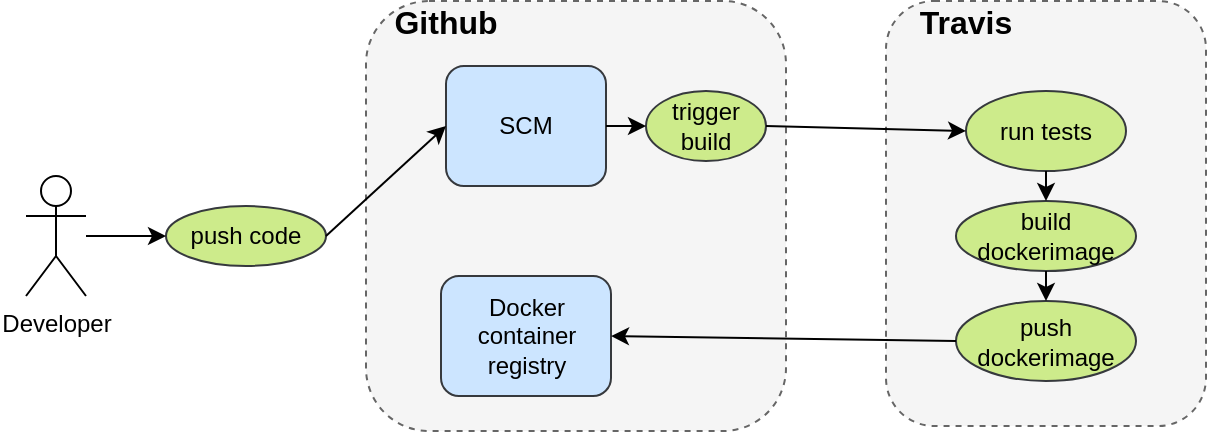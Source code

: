 <mxfile version="14.4.9" type="device"><diagram id="PFdwcSBMrbYXcl_EaHa9" name="Page-1"><mxGraphModel dx="813" dy="454" grid="1" gridSize="10" guides="1" tooltips="1" connect="1" arrows="1" fold="1" page="1" pageScale="1" pageWidth="850" pageHeight="1100" math="0" shadow="0"><root><mxCell id="0"/><mxCell id="1" parent="0"/><mxCell id="GyPzGDTLERxLrSNGq1Bb-26" value="" style="rounded=1;whiteSpace=wrap;html=1;dashed=1;fillColor=#f5f5f5;strokeColor=#666666;fontColor=#333333;" vertex="1" parent="1"><mxGeometry x="460" y="37.5" width="160" height="212.5" as="geometry"/></mxCell><mxCell id="GyPzGDTLERxLrSNGq1Bb-3" value="Developer" style="shape=umlActor;verticalLabelPosition=bottom;verticalAlign=top;html=1;outlineConnect=0;" vertex="1" parent="1"><mxGeometry x="30" y="125" width="30" height="60" as="geometry"/></mxCell><mxCell id="GyPzGDTLERxLrSNGq1Bb-4" value="" style="rounded=1;whiteSpace=wrap;html=1;dashed=1;fillColor=#f5f5f5;strokeColor=#666666;fontColor=#333333;" vertex="1" parent="1"><mxGeometry x="200" y="37.5" width="210" height="215" as="geometry"/></mxCell><mxCell id="GyPzGDTLERxLrSNGq1Bb-12" value="build dockerimage" style="ellipse;whiteSpace=wrap;html=1;fillColor=#cdeb8b;strokeColor=#36393d;" vertex="1" parent="1"><mxGeometry x="495" y="137.5" width="90" height="35" as="geometry"/></mxCell><mxCell id="GyPzGDTLERxLrSNGq1Bb-13" value="push dockerimage" style="ellipse;whiteSpace=wrap;html=1;fillColor=#cdeb8b;strokeColor=#36393d;" vertex="1" parent="1"><mxGeometry x="495" y="187.5" width="90" height="40" as="geometry"/></mxCell><mxCell id="GyPzGDTLERxLrSNGq1Bb-14" value="push code" style="ellipse;whiteSpace=wrap;html=1;fillColor=#cdeb8b;strokeColor=#36393d;" vertex="1" parent="1"><mxGeometry x="100" y="140" width="80" height="30" as="geometry"/></mxCell><mxCell id="GyPzGDTLERxLrSNGq1Bb-15" value="trigger build" style="ellipse;whiteSpace=wrap;html=1;fillColor=#cdeb8b;strokeColor=#36393d;" vertex="1" parent="1"><mxGeometry x="340" y="82.5" width="60" height="35" as="geometry"/></mxCell><mxCell id="GyPzGDTLERxLrSNGq1Bb-16" value="&lt;font style=&quot;font-size: 16px&quot;&gt;&lt;b&gt;Github&lt;/b&gt;&lt;/font&gt;" style="text;html=1;strokeColor=none;fillColor=none;align=center;verticalAlign=middle;whiteSpace=wrap;rounded=0;dashed=1;" vertex="1" parent="1"><mxGeometry x="220" y="37.5" width="40" height="20" as="geometry"/></mxCell><mxCell id="GyPzGDTLERxLrSNGq1Bb-17" value="SCM" style="rounded=1;whiteSpace=wrap;html=1;fillColor=#cce5ff;strokeColor=#36393d;" vertex="1" parent="1"><mxGeometry x="240" y="70" width="80" height="60" as="geometry"/></mxCell><mxCell id="GyPzGDTLERxLrSNGq1Bb-18" value="Docker container registry" style="rounded=1;whiteSpace=wrap;html=1;fillColor=#cce5ff;strokeColor=#36393d;" vertex="1" parent="1"><mxGeometry x="237.5" y="175" width="85" height="60" as="geometry"/></mxCell><mxCell id="GyPzGDTLERxLrSNGq1Bb-19" value="" style="endArrow=classic;html=1;entryX=0;entryY=0.5;entryDx=0;entryDy=0;" edge="1" parent="1" source="GyPzGDTLERxLrSNGq1Bb-3" target="GyPzGDTLERxLrSNGq1Bb-14"><mxGeometry width="50" height="50" relative="1" as="geometry"><mxPoint x="420" y="320" as="sourcePoint"/><mxPoint x="470" y="270" as="targetPoint"/></mxGeometry></mxCell><mxCell id="GyPzGDTLERxLrSNGq1Bb-20" value="" style="endArrow=classic;html=1;exitX=1;exitY=0.5;exitDx=0;exitDy=0;entryX=0;entryY=0.5;entryDx=0;entryDy=0;" edge="1" parent="1" source="GyPzGDTLERxLrSNGq1Bb-14" target="GyPzGDTLERxLrSNGq1Bb-17"><mxGeometry width="50" height="50" relative="1" as="geometry"><mxPoint x="420" y="320" as="sourcePoint"/><mxPoint x="470" y="270" as="targetPoint"/></mxGeometry></mxCell><mxCell id="GyPzGDTLERxLrSNGq1Bb-21" value="" style="endArrow=classic;html=1;exitX=1;exitY=0.5;exitDx=0;exitDy=0;entryX=0;entryY=0.5;entryDx=0;entryDy=0;" edge="1" parent="1" source="GyPzGDTLERxLrSNGq1Bb-17" target="GyPzGDTLERxLrSNGq1Bb-15"><mxGeometry width="50" height="50" relative="1" as="geometry"><mxPoint x="420" y="320" as="sourcePoint"/><mxPoint x="470" y="270" as="targetPoint"/></mxGeometry></mxCell><mxCell id="GyPzGDTLERxLrSNGq1Bb-27" value="&lt;font style=&quot;font-size: 16px&quot;&gt;&lt;b&gt;Travis&lt;/b&gt;&lt;/font&gt;" style="text;html=1;strokeColor=none;fillColor=none;align=center;verticalAlign=middle;whiteSpace=wrap;rounded=0;dashed=1;" vertex="1" parent="1"><mxGeometry x="480" y="37.5" width="40" height="20" as="geometry"/></mxCell><mxCell id="GyPzGDTLERxLrSNGq1Bb-7" value="run tests" style="ellipse;whiteSpace=wrap;html=1;fillColor=#cdeb8b;strokeColor=#36393d;" vertex="1" parent="1"><mxGeometry x="500" y="82.5" width="80" height="40" as="geometry"/></mxCell><mxCell id="GyPzGDTLERxLrSNGq1Bb-28" value="" style="endArrow=classic;html=1;exitX=1;exitY=0.5;exitDx=0;exitDy=0;entryX=0;entryY=0.5;entryDx=0;entryDy=0;" edge="1" parent="1" source="GyPzGDTLERxLrSNGq1Bb-15" target="GyPzGDTLERxLrSNGq1Bb-7"><mxGeometry width="50" height="50" relative="1" as="geometry"><mxPoint x="420" y="320" as="sourcePoint"/><mxPoint x="470" y="270" as="targetPoint"/></mxGeometry></mxCell><mxCell id="GyPzGDTLERxLrSNGq1Bb-29" value="" style="endArrow=classic;html=1;exitX=0.5;exitY=1;exitDx=0;exitDy=0;entryX=0.5;entryY=0;entryDx=0;entryDy=0;" edge="1" parent="1" source="GyPzGDTLERxLrSNGq1Bb-7" target="GyPzGDTLERxLrSNGq1Bb-12"><mxGeometry width="50" height="50" relative="1" as="geometry"><mxPoint x="380" y="322.5" as="sourcePoint"/><mxPoint x="430" y="272.5" as="targetPoint"/></mxGeometry></mxCell><mxCell id="GyPzGDTLERxLrSNGq1Bb-30" value="" style="endArrow=classic;html=1;exitX=0.5;exitY=1;exitDx=0;exitDy=0;entryX=0.5;entryY=0;entryDx=0;entryDy=0;" edge="1" parent="1" source="GyPzGDTLERxLrSNGq1Bb-12" target="GyPzGDTLERxLrSNGq1Bb-13"><mxGeometry width="50" height="50" relative="1" as="geometry"><mxPoint x="380" y="322.5" as="sourcePoint"/><mxPoint x="430" y="272.5" as="targetPoint"/></mxGeometry></mxCell><mxCell id="GyPzGDTLERxLrSNGq1Bb-31" value="" style="endArrow=classic;html=1;exitX=0;exitY=0.5;exitDx=0;exitDy=0;entryX=1;entryY=0.5;entryDx=0;entryDy=0;" edge="1" parent="1" source="GyPzGDTLERxLrSNGq1Bb-13" target="GyPzGDTLERxLrSNGq1Bb-18"><mxGeometry width="50" height="50" relative="1" as="geometry"><mxPoint x="420" y="320" as="sourcePoint"/><mxPoint x="470" y="270" as="targetPoint"/></mxGeometry></mxCell></root></mxGraphModel></diagram></mxfile>